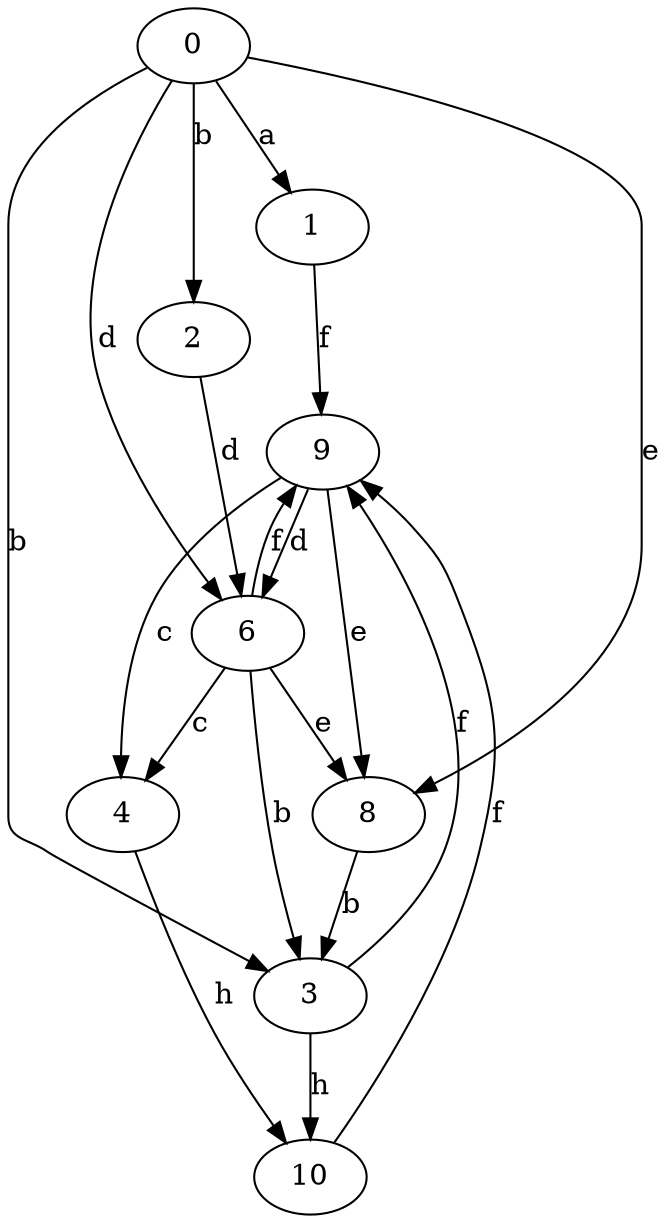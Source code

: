 strict digraph  {
0;
1;
2;
3;
4;
6;
8;
9;
10;
0 -> 1  [label=a];
0 -> 2  [label=b];
0 -> 3  [label=b];
0 -> 6  [label=d];
0 -> 8  [label=e];
1 -> 9  [label=f];
2 -> 6  [label=d];
3 -> 9  [label=f];
3 -> 10  [label=h];
4 -> 10  [label=h];
6 -> 3  [label=b];
6 -> 4  [label=c];
6 -> 8  [label=e];
6 -> 9  [label=f];
8 -> 3  [label=b];
9 -> 4  [label=c];
9 -> 6  [label=d];
9 -> 8  [label=e];
10 -> 9  [label=f];
}
